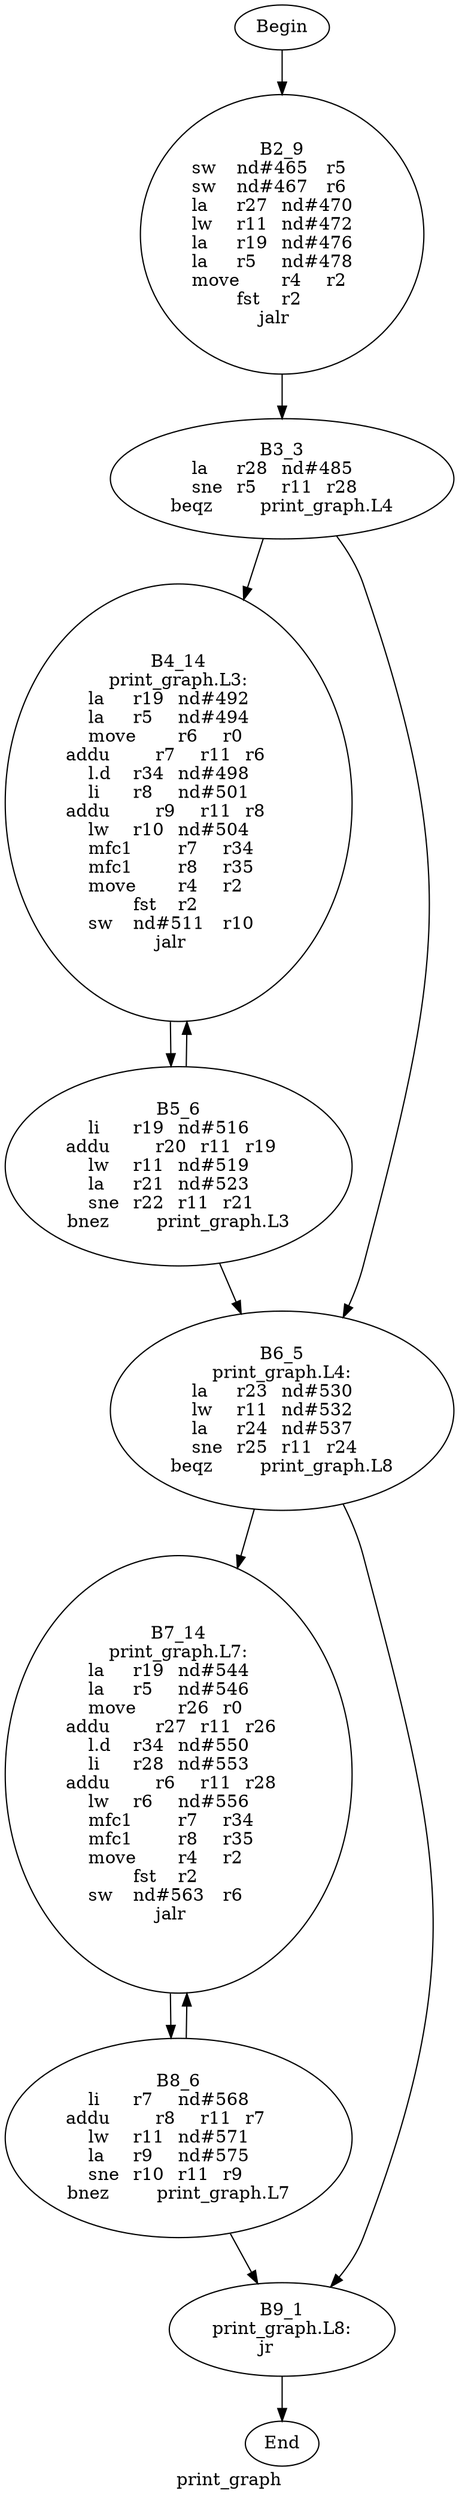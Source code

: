 digraph G{
	label = "print_graph"	style = "dashed";
	color = purple;
	Node0 [label = "Begin"];
	Node0 -> {Node2 }
	Node1 [label = "End"];
	Node1 -> {}
	Node2 [label = "B2_9\nsw	nd#465	r5	\nsw	nd#467	r6	\nla	r27	nd#470	\nlw	r11	nd#472	\nla	r19	nd#476	\nla	r5	nd#478	\nmove	r4	r2	\nfst	r2	\njalr	\n"];
	Node2 -> {Node3 }
	Node3 [label = "B3_3\nla	r28	nd#485	\nsne	r5	r11	r28	\nbeqz	print_graph.L4\n"];
	Node3 -> {Node4 Node6 }
	Node4 [label = "B4_14\nprint_graph.L3:\nla	r19	nd#492	\nla	r5	nd#494	\nmove	r6	r0	\naddu	r7	r11	r6	\nl.d	r34	nd#498	\nli	r8	nd#501	\naddu	r9	r11	r8	\nlw	r10	nd#504	\nmfc1	r7	r34	\nmfc1	r8	r35	\nmove	r4	r2	\nfst	r2	\nsw	nd#511	r10	\njalr	\n"];
	Node4 -> {Node5 }
	Node5 [label = "B5_6\nli	r19	nd#516	\naddu	r20	r11	r19	\nlw	r11	nd#519	\nla	r21	nd#523	\nsne	r22	r11	r21	\nbnez	print_graph.L3\n"];
	Node5 -> {Node6 Node4 }
	Node6 [label = "B6_5\nprint_graph.L4:\nla	r23	nd#530	\nlw	r11	nd#532	\nla	r24	nd#537	\nsne	r25	r11	r24	\nbeqz	print_graph.L8\n"];
	Node6 -> {Node7 Node9 }
	Node7 [label = "B7_14\nprint_graph.L7:\nla	r19	nd#544	\nla	r5	nd#546	\nmove	r26	r0	\naddu	r27	r11	r26	\nl.d	r34	nd#550	\nli	r28	nd#553	\naddu	r6	r11	r28	\nlw	r6	nd#556	\nmfc1	r7	r34	\nmfc1	r8	r35	\nmove	r4	r2	\nfst	r2	\nsw	nd#563	r6	\njalr	\n"];
	Node7 -> {Node8 }
	Node8 [label = "B8_6\nli	r7	nd#568	\naddu	r8	r11	r7	\nlw	r11	nd#571	\nla	r9	nd#575	\nsne	r10	r11	r9	\nbnez	print_graph.L7\n"];
	Node8 -> {Node9 Node7 }
	Node9 [label = "B9_1\nprint_graph.L8:\njr	\n"];
	Node9 -> {Node1 }
}
